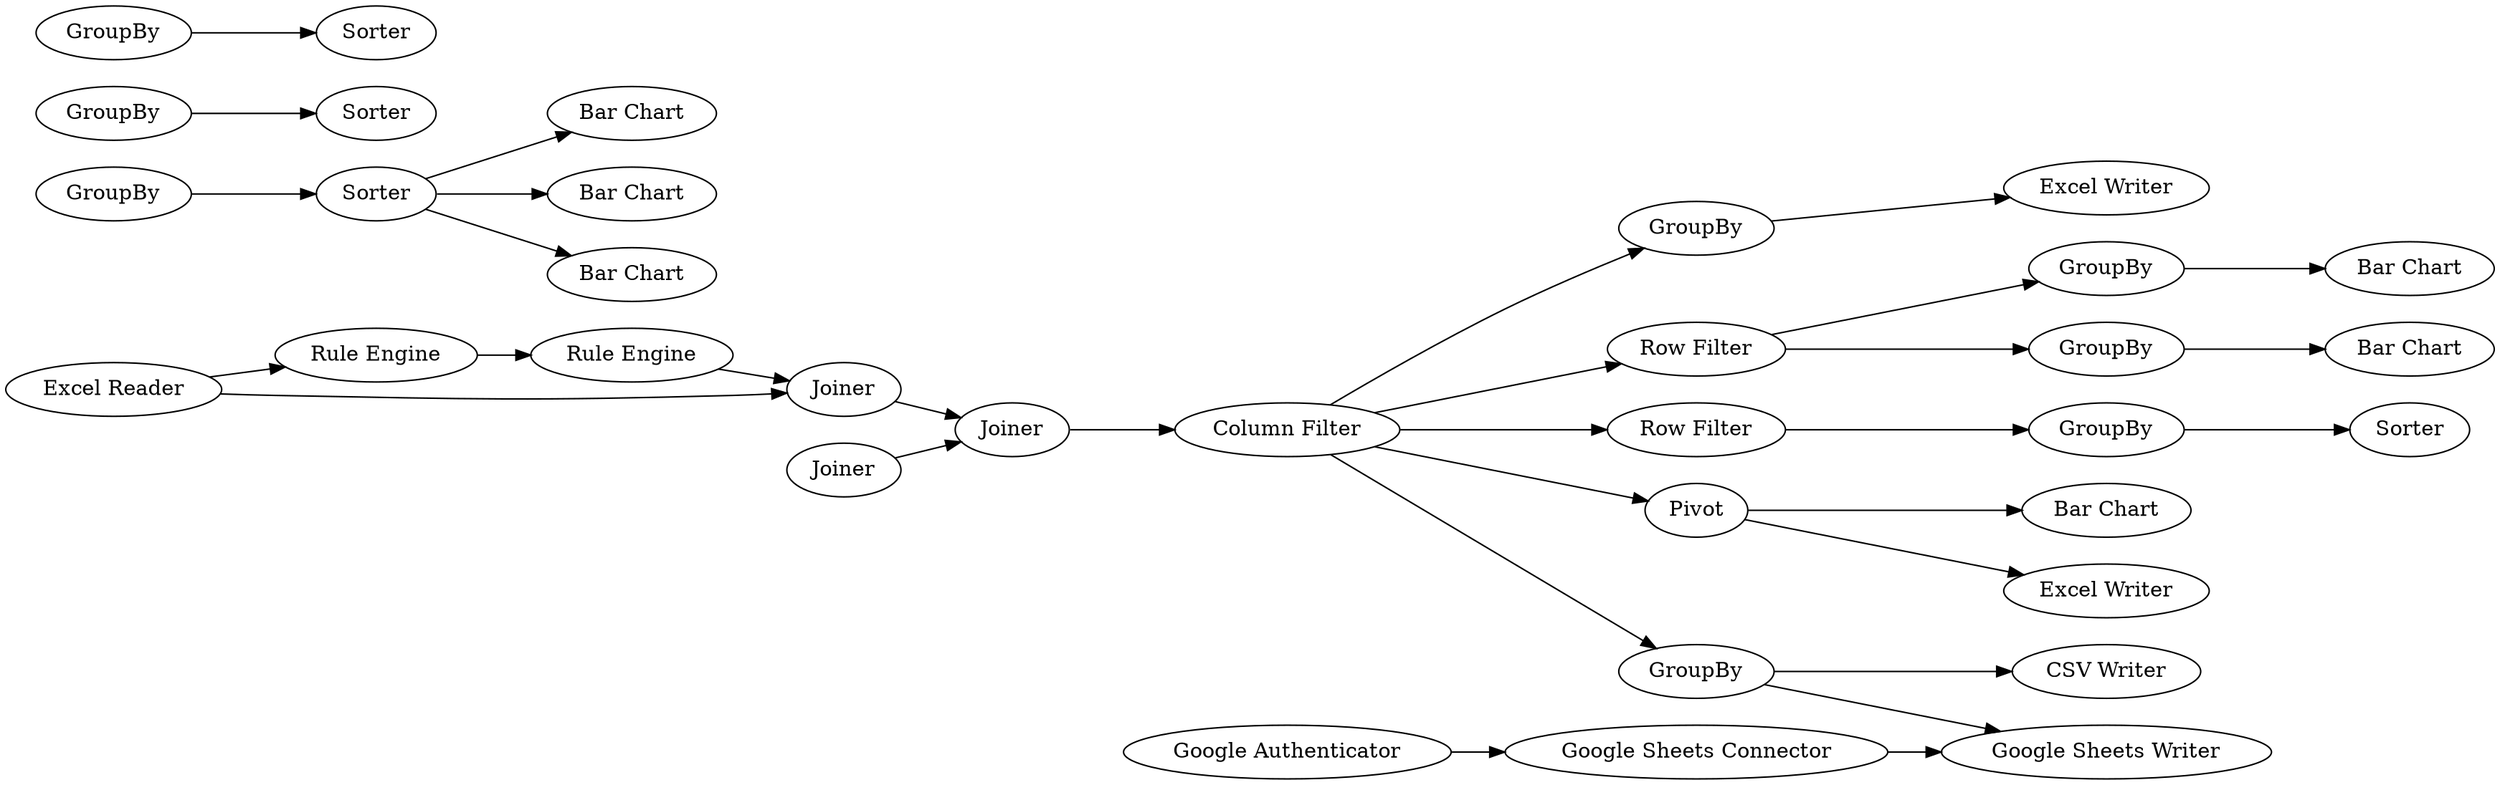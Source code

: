 digraph {
	"6639826733521694574_65" [label=Sorter]
	"6289232068242580419_50" [label="Google Sheets Writer"]
	"6317183076282729644_33" [label="Excel Writer"]
	"1569164481032669749_10" [label=Pivot]
	"6289232068242580419_13" [label=GroupBy]
	"-478379789349105100_68" [label=Sorter]
	"6882004325416839362_66" [label=GroupBy]
	"-5850164361331476903_74" [label="Bar Chart"]
	"-4765339978698289940_26" [label="Rule Engine"]
	"1569164481032669749_11" [label="Excel Writer"]
	"5444935315303841328_46" [label="Column Filter"]
	"-5850164361331476903_54" [label=GroupBy]
	"-5850164361331476903_64" [label="Bar Chart"]
	"-2364630840620387720_68" [label=Sorter]
	"6639826733521694574_63" [label=GroupBy]
	"6317183076282729644_16" [label=GroupBy]
	"-478379789349105100_66" [label=GroupBy]
	"-5850164361331476903_62" [label="Row Filter"]
	"-5850164361331476903_18" [label="Row Filter"]
	"-5850164361331476903_76" [label="Bar Chart"]
	"6882004325416839362_68" [label=Sorter]
	"6289232068242580419_49" [label="Google Sheets Connector"]
	"-5850164361331476903_69" [label="Bar Chart"]
	"6289232068242580419_48" [label="Google Authenticator"]
	"-5850164361331476903_19" [label=GroupBy]
	"5444935315303841328_45" [label=Joiner]
	"1569164481032669749_12" [label="Bar Chart"]
	"5444935315303841328_3" [label=Joiner]
	"7327445602004038361_6" [label="Excel Reader"]
	"5444935315303841328_25" [label=Joiner]
	"6289232068242580419_15" [label="CSV Writer"]
	"-5850164361331476903_56" [label="Bar Chart"]
	"-4765339978698289940_24" [label="Rule Engine"]
	"-2364630840620387720_66" [label=GroupBy]
	"6289232068242580419_48" -> "6289232068242580419_49"
	"-2364630840620387720_66" -> "-2364630840620387720_68"
	"6289232068242580419_13" -> "6289232068242580419_50"
	"7327445602004038361_6" -> "5444935315303841328_3"
	"-478379789349105100_68" -> "-5850164361331476903_74"
	"6289232068242580419_49" -> "6289232068242580419_50"
	"-5850164361331476903_18" -> "-5850164361331476903_54"
	"-5850164361331476903_18" -> "-5850164361331476903_19"
	"5444935315303841328_3" -> "5444935315303841328_45"
	"6289232068242580419_13" -> "6289232068242580419_15"
	"-478379789349105100_68" -> "-5850164361331476903_69"
	"5444935315303841328_45" -> "5444935315303841328_46"
	"5444935315303841328_46" -> "1569164481032669749_10"
	"5444935315303841328_46" -> "-5850164361331476903_62"
	"6882004325416839362_66" -> "6882004325416839362_68"
	"6317183076282729644_16" -> "6317183076282729644_33"
	"1569164481032669749_10" -> "1569164481032669749_12"
	"-478379789349105100_68" -> "-5850164361331476903_64"
	"5444935315303841328_46" -> "-5850164361331476903_18"
	"5444935315303841328_46" -> "6317183076282729644_16"
	"-5850164361331476903_62" -> "6639826733521694574_63"
	"5444935315303841328_25" -> "5444935315303841328_45"
	"6639826733521694574_63" -> "6639826733521694574_65"
	"5444935315303841328_46" -> "6289232068242580419_13"
	"7327445602004038361_6" -> "-4765339978698289940_24"
	"1569164481032669749_10" -> "1569164481032669749_11"
	"-4765339978698289940_24" -> "-4765339978698289940_26"
	"-4765339978698289940_26" -> "5444935315303841328_3"
	"-5850164361331476903_19" -> "-5850164361331476903_76"
	"-478379789349105100_66" -> "-478379789349105100_68"
	"-5850164361331476903_54" -> "-5850164361331476903_56"
	rankdir=LR
}
